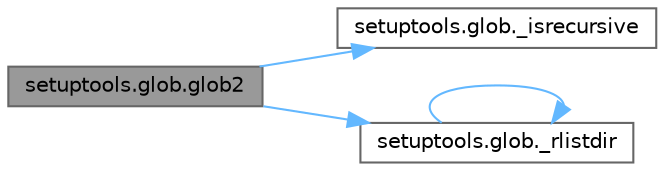 digraph "setuptools.glob.glob2"
{
 // LATEX_PDF_SIZE
  bgcolor="transparent";
  edge [fontname=Helvetica,fontsize=10,labelfontname=Helvetica,labelfontsize=10];
  node [fontname=Helvetica,fontsize=10,shape=box,height=0.2,width=0.4];
  rankdir="LR";
  Node1 [id="Node000001",label="setuptools.glob.glob2",height=0.2,width=0.4,color="gray40", fillcolor="grey60", style="filled", fontcolor="black",tooltip=" "];
  Node1 -> Node2 [id="edge1_Node000001_Node000002",color="steelblue1",style="solid",tooltip=" "];
  Node2 [id="Node000002",label="setuptools.glob._isrecursive",height=0.2,width=0.4,color="grey40", fillcolor="white", style="filled",URL="$namespacesetuptools_1_1glob.html#aa5ce8dea32e83149627bfbd6171e3cc7",tooltip=" "];
  Node1 -> Node3 [id="edge2_Node000001_Node000003",color="steelblue1",style="solid",tooltip=" "];
  Node3 [id="Node000003",label="setuptools.glob._rlistdir",height=0.2,width=0.4,color="grey40", fillcolor="white", style="filled",URL="$namespacesetuptools_1_1glob.html#a9a1e25da0d614a3a0c15507622a5665d",tooltip=" "];
  Node3 -> Node3 [id="edge3_Node000003_Node000003",color="steelblue1",style="solid",tooltip=" "];
}
